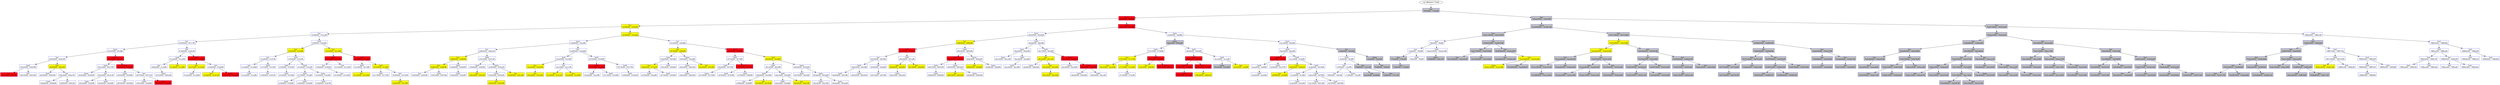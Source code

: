 /* Pid:   3180 */
digraph processtree {
graph [rankdir = "TB"];
vad_fffffa803177bf48 -> vad_fffffa803130f320
vad_fffffa803130f320 [label = "{ Vad \n76f10000 - 770aefff }"shape = "record" color = "blue" style = "filled" fillcolor = "gray"];
vad_fffffa803130f320 -> vad_fffffa8031495730
vad_fffffa8031495730 [label = "{ VadS\n063f0000 - 063fffff }"shape = "record" color = "blue" style = "filled" fillcolor = "red"];
vad_fffffa8031495730 -> vad_fffffa8031e6c3f0
vad_fffffa8031e6c3f0 [label = "{ Vad \n02580000 - 0284efff }"shape = "record" color = "blue" style = "filled" fillcolor = "yellow"];
vad_fffffa8031e6c3f0 -> vad_fffffa803168d6a0
vad_fffffa803168d6a0 [label = "{ Vad \n01df0000 - 01ecefff }"shape = "record" color = "blue" style = "filled" fillcolor = "white"];
vad_fffffa803168d6a0 -> vad_fffffa8031855010
vad_fffffa8031855010 [label = "{ Vad \n00590000 - 00717fff }"shape = "record" color = "blue" style = "filled" fillcolor = "white"];
vad_fffffa8031855010 -> vad_fffffa8031844c90
vad_fffffa8031844c90 [label = "{ Vadm\n00100000 - 001fffff }"shape = "record" color = "blue" style = "filled" fillcolor = "white"];
vad_fffffa8031844c90 -> vad_fffffa80317e99f0
vad_fffffa80317e99f0 [label = "{ Vad \n00040000 - 00043fff }"shape = "record" color = "blue" style = "filled" fillcolor = "white"];
vad_fffffa80317e99f0 -> vad_fffffa8031f1dac0
vad_fffffa8031f1dac0 [label = "{ VadS\n00020000 - 00020fff }"shape = "record" color = "blue" style = "filled" fillcolor = "white"];
vad_fffffa8031f1dac0 -> vad_fffffa8031e396d0
vad_fffffa8031e396d0 [label = "{ Vad \n00010000 - 0001ffff }"shape = "record" color = "blue" style = "filled" fillcolor = "red"];
vad_fffffa8031f1dac0 -> vad_fffffa803164a2e0
vad_fffffa803164a2e0 [label = "{ Vad \n00030000 - 00033fff }"shape = "record" color = "blue" style = "filled" fillcolor = "white"];
vad_fffffa80317e99f0 -> vad_fffffa8031e19680
vad_fffffa8031e19680 [label = "{ Vad \n00060000 - 000c6fff }"shape = "record" color = "blue" style = "filled" fillcolor = "yellow"];
vad_fffffa8031e19680 -> vad_fffffa803148e730
vad_fffffa803148e730 [label = "{ VadS\n00050000 - 00050fff }"shape = "record" color = "blue" style = "filled" fillcolor = "white"];
vad_fffffa8031e19680 -> vad_fffffa8031830420
vad_fffffa8031830420 [label = "{ Vad \n000e0000 - 000e1fff }"shape = "record" color = "blue" style = "filled" fillcolor = "white"];
vad_fffffa8031830420 -> vad_fffffa8031e50860
vad_fffffa8031e50860 [label = "{ VadS\n000d0000 - 000d0fff }"shape = "record" color = "blue" style = "filled" fillcolor = "white"];
vad_fffffa8031830420 -> vad_fffffa80317ddab0
vad_fffffa80317ddab0 [label = "{ Vad \n000f0000 - 000f1fff }"shape = "record" color = "blue" style = "filled" fillcolor = "white"];
vad_fffffa8031844c90 -> vad_fffffa8031870170
vad_fffffa8031870170 [label = "{ Vadm\n00250000 - 0034ffff }"shape = "record" color = "blue" style = "filled" fillcolor = "red"];
vad_fffffa8031870170 -> vad_fffffa80317e3180
vad_fffffa80317e3180 [label = "{ Vadm\n00210000 - 00210fff }"shape = "record" color = "blue" style = "filled" fillcolor = "white"];
vad_fffffa80317e3180 -> vad_fffffa8031772140
vad_fffffa8031772140 [label = "{ Vadm\n00200000 - 00200fff }"shape = "record" color = "blue" style = "filled" fillcolor = "white"];
vad_fffffa80317e3180 -> vad_fffffa80317add60
vad_fffffa80317add60 [label = "{ Vad \n00230000 - 00231fff }"shape = "record" color = "blue" style = "filled" fillcolor = "white"];
vad_fffffa80317add60 -> vad_fffffa803174a480
vad_fffffa803174a480 [label = "{ VadS\n00220000 - 0022ffff }"shape = "record" color = "blue" style = "filled" fillcolor = "white"];
vad_fffffa80317add60 -> vad_fffffa80317e4170
vad_fffffa80317e4170 [label = "{ VadS\n00240000 - 0024ffff }"shape = "record" color = "blue" style = "filled" fillcolor = "white"];
vad_fffffa8031870170 -> vad_fffffa8031f148d0
vad_fffffa8031f148d0 [label = "{ VadS\n00460000 - 0046ffff }"shape = "record" color = "blue" style = "filled" fillcolor = "red"];
vad_fffffa8031f148d0 -> vad_fffffa8031609640
vad_fffffa8031609640 [label = "{ Vadm\n00350000 - 0044ffff }"shape = "record" color = "blue" style = "filled" fillcolor = "white"];
vad_fffffa8031609640 -> vad_fffffa8031e343e0
vad_fffffa8031e343e0 [label = "{ Vad \n00450000 - 00456fff }"shape = "record" color = "blue" style = "filled" fillcolor = "white"];
vad_fffffa8031f148d0 -> vad_fffffa8031e2d710
vad_fffffa8031e2d710 [label = "{ Vad \n00570000 - 00571fff }"shape = "record" color = "blue" style = "filled" fillcolor = "white"];
vad_fffffa8031e2d710 -> vad_fffffa803119f690
vad_fffffa803119f690 [label = "{ VadS\n00470000 - 0056ffff }"shape = "record" color = "blue" style = "filled" fillcolor = "white"];
vad_fffffa8031e2d710 -> vad_fffffa8031f1b860
vad_fffffa8031f1b860 [label = "{ VadS\n00580000 - 0058ffff }"shape = "record" color = "blue" style = "filled" fillcolor = "red"];
vad_fffffa8031855010 -> vad_fffffa8031735d70
vad_fffffa8031735d70 [label = "{ Vad \n01d00000 - 01d01fff }"shape = "record" color = "blue" style = "filled" fillcolor = "white"];
vad_fffffa8031735d70 -> vad_fffffa80317b1260
vad_fffffa80317b1260 [label = "{ VadS\n01cb0000 - 01ce0fff }"shape = "record" color = "blue" style = "filled" fillcolor = "white"];
vad_fffffa80317b1260 -> vad_fffffa80317b3120
vad_fffffa80317b3120 [label = "{ Vad \n008b0000 - 01caffff }"shape = "record" color = "blue" style = "filled" fillcolor = "white"];
vad_fffffa80317b3120 -> vad_fffffa80317a9900
vad_fffffa80317a9900 [label = "{ Vadm\n00720000 - 008a0fff }"shape = "record" color = "blue" style = "filled" fillcolor = "white"];
vad_fffffa80317b1260 -> vad_fffffa8033813710
vad_fffffa8033813710 [label = "{ Vad \n01cf0000 - 01cf0fff }"shape = "record" color = "blue" style = "filled" fillcolor = "yellow"];
vad_fffffa8031735d70 -> vad_fffffa8031810690
vad_fffffa8031810690 [label = "{ VadS\n01d30000 - 01d3ffff }"shape = "record" color = "blue" style = "filled" fillcolor = "red"];
vad_fffffa8031810690 -> vad_fffffa8031757830
vad_fffffa8031757830 [label = "{ Vad \n01d10000 - 01d1bfff }"shape = "record" color = "blue" style = "filled" fillcolor = "yellow"];
vad_fffffa8031757830 -> vad_fffffa80327e3590
vad_fffffa80327e3590 [label = "{ VadS\n01d20000 - 01d28fff }"shape = "record" color = "blue" style = "filled" fillcolor = "white"];
vad_fffffa8031810690 -> vad_fffffa80311cee40
vad_fffffa80311cee40 [label = "{ Vad \n01d60000 - 01d60fff }"shape = "record" color = "blue" style = "filled" fillcolor = "white"];
vad_fffffa80311cee40 -> vad_fffffa80324cf420
vad_fffffa80324cf420 [label = "{ Vad \n01d40000 - 01d51fff }"shape = "record" color = "blue" style = "filled" fillcolor = "yellow"];
vad_fffffa80311cee40 -> vad_fffffa8031e206f0
vad_fffffa8031e206f0 [label = "{ VadS\n01d70000 - 01deffff }"shape = "record" color = "blue" style = "filled" fillcolor = "red"];
vad_fffffa803168d6a0 -> vad_fffffa8030fec110
vad_fffffa8030fec110 [label = "{ VadS\n01ff0000 - 020effff }"shape = "record" color = "blue" style = "filled" fillcolor = "white"];
vad_fffffa8030fec110 -> vad_fffffa803182c940
vad_fffffa803182c940 [label = "{ Vad \n01f20000 - 01f29fff }"shape = "record" color = "blue" style = "filled" fillcolor = "yellow"];
vad_fffffa803182c940 -> vad_fffffa80311cf680
vad_fffffa80311cf680 [label = "{ Vad \n01ef0000 - 01ef1fff }"shape = "record" color = "blue" style = "filled" fillcolor = "white"];
vad_fffffa80311cf680 -> vad_fffffa80328f45a0
vad_fffffa80328f45a0 [label = "{ Vad \n01ed0000 - 01ed0fff }"shape = "record" color = "blue" style = "filled" fillcolor = "white"];
vad_fffffa80328f45a0 -> vad_fffffa8032a0a8e0
vad_fffffa8032a0a8e0 [label = "{ VadS\n01ee0000 - 01eeffff }"shape = "record" color = "blue" style = "filled" fillcolor = "white"];
vad_fffffa80311cf680 -> vad_fffffa803168d090
vad_fffffa803168d090 [label = "{ VadS\n01f10000 - 01f1ffff }"shape = "record" color = "blue" style = "filled" fillcolor = "white"];
vad_fffffa803168d090 -> vad_fffffa803358e6a0
vad_fffffa803358e6a0 [label = "{ Vad \n01f00000 - 01f01fff }"shape = "record" color = "blue" style = "filled" fillcolor = "white"];
vad_fffffa803182c940 -> vad_fffffa80331edb70
vad_fffffa80331edb70 [label = "{ VadS\n01f50000 - 01f53fff }"shape = "record" color = "blue" style = "filled" fillcolor = "white"];
vad_fffffa80331edb70 -> vad_fffffa803277a480
vad_fffffa803277a480 [label = "{ VadS\n01f40000 - 01f42fff }"shape = "record" color = "blue" style = "filled" fillcolor = "white"];
vad_fffffa803277a480 -> vad_fffffa80335ceaf0
vad_fffffa80335ceaf0 [label = "{ VadS\n01f30000 - 01f30fff }"shape = "record" color = "blue" style = "filled" fillcolor = "white"];
vad_fffffa80331edb70 -> vad_fffffa8031836180
vad_fffffa8031836180 [label = "{ VadS\n01fc0000 - 01fc0fff }"shape = "record" color = "blue" style = "filled" fillcolor = "white"];
vad_fffffa8031836180 -> vad_fffffa8031716170
vad_fffffa8031716170 [label = "{ VadS\n01f70000 - 01faffff }"shape = "record" color = "blue" style = "filled" fillcolor = "white"];
vad_fffffa8031716170 -> vad_fffffa8031ebfad0
vad_fffffa8031ebfad0 [label = "{ VadS\n01f60000 - 01f60fff }"shape = "record" color = "blue" style = "filled" fillcolor = "white"];
vad_fffffa8031716170 -> vad_fffffa8031e5abb0
vad_fffffa8031e5abb0 [label = "{ VadS\n01fb0000 - 01fb0fff }"shape = "record" color = "blue" style = "filled" fillcolor = "white"];
vad_fffffa8031836180 -> vad_fffffa8031857e10
vad_fffffa8031857e10 [label = "{ Vadm\n01fe0000 - 01fe0fff }"shape = "record" color = "blue" style = "filled" fillcolor = "white"];
vad_fffffa8031857e10 -> vad_fffffa8032589d20
vad_fffffa8032589d20 [label = "{ VadS\n01fd0000 - 01fd7fff }"shape = "record" color = "blue" style = "filled" fillcolor = "white"];
vad_fffffa8030fec110 -> vad_fffffa8031808810
vad_fffffa8031808810 [label = "{ Vad \n02130000 - 02136fff }"shape = "record" color = "blue" style = "filled" fillcolor = "yellow"];
vad_fffffa8031808810 -> vad_fffffa8031736ec0
vad_fffffa8031736ec0 [label = "{ VadS\n02110000 - 0211ffff }"shape = "record" color = "blue" style = "filled" fillcolor = "red"];
vad_fffffa8031736ec0 -> vad_fffffa803170d620
vad_fffffa803170d620 [label = "{ Vad \n020f0000 - 020f4fff }"shape = "record" color = "blue" style = "filled" fillcolor = "white"];
vad_fffffa803170d620 -> vad_fffffa8031858620
vad_fffffa8031858620 [label = "{ Vad \n02100000 - 02100fff }"shape = "record" color = "blue" style = "filled" fillcolor = "white"];
vad_fffffa8031736ec0 -> vad_fffffa803242e150
vad_fffffa803242e150 [label = "{ Vad \n02120000 - 02120fff }"shape = "record" color = "blue" style = "filled" fillcolor = "white"];
vad_fffffa8031808810 -> vad_fffffa80317aa110
vad_fffffa80317aa110 [label = "{ VadS\n02160000 - 0216ffff }"shape = "record" color = "blue" style = "filled" fillcolor = "red"];
vad_fffffa80317aa110 -> vad_fffffa80316489b0
vad_fffffa80316489b0 [label = "{ VadS\n02140000 - 0214ffff }"shape = "record" color = "blue" style = "filled" fillcolor = "white"];
vad_fffffa80316489b0 -> vad_fffffa803185af00
vad_fffffa803185af00 [label = "{ Vad \n02150000 - 02154fff }"shape = "record" color = "blue" style = "filled" fillcolor = "yellow"];
vad_fffffa80317aa110 -> vad_fffffa803187b530
vad_fffffa803187b530 [label = "{ Vadl\n02180000 - 021fffff }"shape = "record" color = "blue" style = "filled" fillcolor = "yellow"];
vad_fffffa803187b530 -> vad_fffffa8031734e00
vad_fffffa8031734e00 [label = "{ VadS\n02170000 - 02170fff }"shape = "record" color = "blue" style = "filled" fillcolor = "white"];
vad_fffffa803187b530 -> vad_fffffa80314d76e0
vad_fffffa80314d76e0 [label = "{ Vad \n02280000 - 0257bfff }"shape = "record" color = "blue" style = "filled" fillcolor = "white"];
vad_fffffa80314d76e0 -> vad_fffffa80331ac7c0
vad_fffffa80331ac7c0 [label = "{ Vadl\n02200000 - 0227ffff }"shape = "record" color = "blue" style = "filled" fillcolor = "yellow"];
vad_fffffa8031e6c3f0 -> vad_fffffa8031800f80
vad_fffffa8031800f80 [label = "{ Vad \n03590000 - 035aafff }"shape = "record" color = "blue" style = "filled" fillcolor = "yellow"];
vad_fffffa8031800f80 -> vad_fffffa8031ebf830
vad_fffffa8031ebf830 [label = "{ Vadm\n029d0000 - 02acffff }"shape = "record" color = "blue" style = "filled" fillcolor = "white"];
vad_fffffa8031ebf830 -> vad_fffffa8031700cd0
vad_fffffa8031700cd0 [label = "{ Vad \n028b0000 - 028b1fff }"shape = "record" color = "blue" style = "filled" fillcolor = "white"];
vad_fffffa8031700cd0 -> vad_fffffa8031700010
vad_fffffa8031700010 [label = "{ Vad \n02880000 - 02880fff }"shape = "record" color = "blue" style = "filled" fillcolor = "yellow"];
vad_fffffa8031700010 -> vad_fffffa8031801d60
vad_fffffa8031801d60 [label = "{ Vad \n02860000 - 02860fff }"shape = "record" color = "blue" style = "filled" fillcolor = "yellow"];
vad_fffffa8031801d60 -> vad_fffffa8031801e80
vad_fffffa8031801e80 [label = "{ Vad \n02850000 - 02850fff }"shape = "record" color = "blue" style = "filled" fillcolor = "white"];
vad_fffffa8031801d60 -> vad_fffffa8031800d60
vad_fffffa8031800d60 [label = "{ Vadm\n02870000 - 02870fff }"shape = "record" color = "blue" style = "filled" fillcolor = "white"];
vad_fffffa8031700010 -> vad_fffffa8031651230
vad_fffffa8031651230 [label = "{ VadS\n02890000 - 02890fff }"shape = "record" color = "blue" style = "filled" fillcolor = "white"];
vad_fffffa8031651230 -> vad_fffffa80317df1e0
vad_fffffa80317df1e0 [label = "{ VadS\n028a0000 - 028affff }"shape = "record" color = "blue" style = "filled" fillcolor = "white"];
vad_fffffa8031700cd0 -> vad_fffffa8030ff3170
vad_fffffa8030ff3170 [label = "{ VadS\n02910000 - 02912fff }"shape = "record" color = "blue" style = "filled" fillcolor = "white"];
vad_fffffa8030ff3170 -> vad_fffffa8032674b00
vad_fffffa8032674b00 [label = "{ VadS\n028d0000 - 0290ffff }"shape = "record" color = "blue" style = "filled" fillcolor = "white"];
vad_fffffa8032674b00 -> vad_fffffa8031700c40
vad_fffffa8031700c40 [label = "{ Vad \n028c0000 - 028c2fff }"shape = "record" color = "blue" style = "filled" fillcolor = "yellow"];
vad_fffffa8030ff3170 -> vad_fffffa80333737b0
vad_fffffa80333737b0 [label = "{ Vadm\n02940000 - 02942fff }"shape = "record" color = "blue" style = "filled" fillcolor = "white"];
vad_fffffa80333737b0 -> vad_fffffa803316c0d0
vad_fffffa803316c0d0 [label = "{ Vadm\n02930000 - 02930fff }"shape = "record" color = "blue" style = "filled" fillcolor = "white"];
vad_fffffa803316c0d0 -> vad_fffffa8032973240
vad_fffffa8032973240 [label = "{ Vad \n02920000 - 02925fff }"shape = "record" color = "blue" style = "filled" fillcolor = "yellow"];
vad_fffffa80333737b0 -> vad_fffffa8033232610
vad_fffffa8033232610 [label = "{ Vad \n029b0000 - 029c3fff }"shape = "record" color = "blue" style = "filled" fillcolor = "yellow"];
vad_fffffa8031ebf830 -> vad_fffffa803168e300
vad_fffffa803168e300 [label = "{ Vad \n02d00000 - 02d00fff }"shape = "record" color = "blue" style = "filled" fillcolor = "white"];
vad_fffffa803168e300 -> vad_fffffa8031758450
vad_fffffa8031758450 [label = "{ VadS\n02b40000 - 02c3ffff }"shape = "record" color = "blue" style = "filled" fillcolor = "white"];
vad_fffffa8031758450 -> vad_fffffa8031700bb0
vad_fffffa8031700bb0 [label = "{ Vad \n02ad0000 - 02b2bfff }"shape = "record" color = "blue" style = "filled" fillcolor = "yellow"];
vad_fffffa8031700bb0 -> vad_fffffa80316bc010
vad_fffffa80316bc010 [label = "{ Vad \n02b30000 - 02b34fff }"shape = "record" color = "blue" style = "filled" fillcolor = "yellow"];
vad_fffffa8031758450 -> vad_fffffa80316bca30
vad_fffffa80316bca30 [label = "{ Vad \n02ce0000 - 02ce1fff }"shape = "record" color = "blue" style = "filled" fillcolor = "white"];
vad_fffffa80316bca30 -> vad_fffffa80325d6d00
vad_fffffa80325d6d00 [label = "{ Vad \n02c40000 - 02cd1fff }"shape = "record" color = "blue" style = "filled" fillcolor = "yellow"];
vad_fffffa80316bca30 -> vad_fffffa80316a7570
vad_fffffa80316a7570 [label = "{ Vad \n02cf0000 - 02cf0fff }"shape = "record" color = "blue" style = "filled" fillcolor = "yellow"];
vad_fffffa803168e300 -> vad_fffffa8032664300
vad_fffffa8032664300 [label = "{ VadS\n03530000 - 0356ffff }"shape = "record" color = "blue" style = "filled" fillcolor = "white"];
vad_fffffa8032664300 -> vad_fffffa803382dce0
vad_fffffa803382dce0 [label = "{ VadS\n02e70000 - 02eeffff }"shape = "record" color = "blue" style = "filled" fillcolor = "red"];
vad_fffffa803382dce0 -> vad_fffffa80338f0260
vad_fffffa80338f0260 [label = "{ VadS\n02d30000 - 02e2ffff }"shape = "record" color = "blue" style = "filled" fillcolor = "white"];
vad_fffffa803382dce0 -> vad_fffffa8031eee490
vad_fffffa8031eee490 [label = "{ VadS\n03110000 - 0320ffff }"shape = "record" color = "blue" style = "filled" fillcolor = "white"];
vad_fffffa8032664300 -> vad_fffffa8033590ba0
vad_fffffa8033590ba0 [label = "{ VadS\n03570000 - 03577fff }"shape = "record" color = "blue" style = "filled" fillcolor = "white"];
vad_fffffa8033590ba0 -> vad_fffffa80333ba160
vad_fffffa80333ba160 [label = "{ VadS\n03580000 - 03582fff }"shape = "record" color = "blue" style = "filled" fillcolor = "white"];
vad_fffffa8031800f80 -> vad_fffffa803165c180
vad_fffffa803165c180 [label = "{ Vad \n05230000 - 0562ffff }"shape = "record" color = "blue" style = "filled" fillcolor = "white"];
vad_fffffa803165c180 -> vad_fffffa80314f4860
vad_fffffa80314f4860 [label = "{ Vad \n04740000 - 04806fff }"shape = "record" color = "blue" style = "filled" fillcolor = "yellow"];
vad_fffffa80314f4860 -> vad_fffffa8031ac95e0
vad_fffffa8031ac95e0 [label = "{ Vadm\n03830000 - 0402ffff }"shape = "record" color = "blue" style = "filled" fillcolor = "white"];
vad_fffffa8031ac95e0 -> vad_fffffa8031e29610
vad_fffffa8031e29610 [label = "{ Vad \n036b0000 - 0372efff }"shape = "record" color = "blue" style = "filled" fillcolor = "yellow"];
vad_fffffa8031e29610 -> vad_fffffa8031735b60
vad_fffffa8031735b60 [label = "{ VadS\n035b0000 - 036affff }"shape = "record" color = "blue" style = "filled" fillcolor = "white"];
vad_fffffa8031e29610 -> vad_fffffa80314342a0
vad_fffffa80314342a0 [label = "{ VadS\n03730000 - 0382ffff }"shape = "record" color = "blue" style = "filled" fillcolor = "white"];
vad_fffffa8031ac95e0 -> vad_fffffa8031780450
vad_fffffa8031780450 [label = "{ VadS\n045c0000 - 046bffff }"shape = "record" color = "blue" style = "filled" fillcolor = "white"];
vad_fffffa80314f4860 -> vad_fffffa8031127440
vad_fffffa8031127440 [label = "{ Vadm\n04830000 - 04a2ffff }"shape = "record" color = "blue" style = "filled" fillcolor = "white"];
vad_fffffa8031127440 -> vad_fffffa803332c0d0
vad_fffffa803332c0d0 [label = "{ Vadm\n04810000 - 04810fff }"shape = "record" color = "blue" style = "filled" fillcolor = "white"];
vad_fffffa803332c0d0 -> vad_fffffa803332a010
vad_fffffa803332a010 [label = "{ Vadm\n04820000 - 04820fff }"shape = "record" color = "blue" style = "filled" fillcolor = "white"];
vad_fffffa8031127440 -> vad_fffffa80317ff710
vad_fffffa80317ff710 [label = "{ Vad \n04a30000 - 0522ffff }"shape = "record" color = "blue" style = "filled" fillcolor = "yellow"];
vad_fffffa803165c180 -> vad_fffffa80314c3fc0
vad_fffffa80314c3fc0 [label = "{ VadS\n05810000 - 0588ffff }"shape = "record" color = "blue" style = "filled" fillcolor = "red"];
vad_fffffa80314c3fc0 -> vad_fffffa8031e203c0
vad_fffffa8031e203c0 [label = "{ VadS\n05740000 - 0575ffff }"shape = "record" color = "blue" style = "filled" fillcolor = "white"];
vad_fffffa8031e203c0 -> vad_fffffa8031f419c0
vad_fffffa8031f419c0 [label = "{ VadS\n05630000 - 0572ffff }"shape = "record" color = "blue" style = "filled" fillcolor = "white"];
vad_fffffa8031f419c0 -> vad_fffffa8032602210
vad_fffffa8032602210 [label = "{ Vadm\n05730000 - 05730fff }"shape = "record" color = "blue" style = "filled" fillcolor = "white"];
vad_fffffa8031e203c0 -> vad_fffffa8031f41390
vad_fffffa8031f41390 [label = "{ VadS\n05770000 - 057effff }"shape = "record" color = "blue" style = "filled" fillcolor = "red"];
vad_fffffa8031f41390 -> vad_fffffa80323dd910
vad_fffffa80323dd910 [label = "{ VadS\n05760000 - 05760fff }"shape = "record" color = "blue" style = "filled" fillcolor = "white"];
vad_fffffa8031f41390 -> vad_fffffa80312b8c40
vad_fffffa80312b8c40 [label = "{ VadS\n057f0000 - 0580ffff }"shape = "record" color = "blue" style = "filled" fillcolor = "white"];
vad_fffffa80314c3fc0 -> vad_fffffa80331b0850
vad_fffffa80331b0850 [label = "{ Vadl\n062f0000 - 0636ffff }"shape = "record" color = "blue" style = "filled" fillcolor = "yellow"];
vad_fffffa80331b0850 -> vad_fffffa803178d110
vad_fffffa803178d110 [label = "{ VadS\n061a0000 - 0629ffff }"shape = "record" color = "blue" style = "filled" fillcolor = "white"];
vad_fffffa803178d110 -> vad_fffffa80316377b0
vad_fffffa80316377b0 [label = "{ VadS\n06090000 - 0618ffff }"shape = "record" color = "blue" style = "filled" fillcolor = "white"];
vad_fffffa80316377b0 -> vad_fffffa8031707620
vad_fffffa8031707620 [label = "{ Vad \n05890000 - 0608ffff }"shape = "record" color = "blue" style = "filled" fillcolor = "white"];
vad_fffffa80316377b0 -> vad_fffffa8031d32810
vad_fffffa8031d32810 [label = "{ Vad \n06190000 - 0619bfff }"shape = "record" color = "blue" style = "filled" fillcolor = "yellow"];
vad_fffffa803178d110 -> vad_fffffa80317ad280
vad_fffffa80317ad280 [label = "{ VadS\n062c0000 - 062dffff }"shape = "record" color = "blue" style = "filled" fillcolor = "white"];
vad_fffffa80317ad280 -> vad_fffffa8031e21470
vad_fffffa8031e21470 [label = "{ VadS\n062a0000 - 062bffff }"shape = "record" color = "blue" style = "filled" fillcolor = "white"];
vad_fffffa80317ad280 -> vad_fffffa8031e42d50
vad_fffffa8031e42d50 [label = "{ Vad \n062e0000 - 062e3fff }"shape = "record" color = "blue" style = "filled" fillcolor = "yellow"];
vad_fffffa80331b0850 -> vad_fffffa8031876d40
vad_fffffa8031876d40 [label = "{ Vadm\n063b0000 - 063b0fff }"shape = "record" color = "blue" style = "filled" fillcolor = "white"];
vad_fffffa8031876d40 -> vad_fffffa803253b090
vad_fffffa803253b090 [label = "{ VadS\n06370000 - 063affff }"shape = "record" color = "blue" style = "filled" fillcolor = "white"];
vad_fffffa8031876d40 -> vad_fffffa8033791f70
vad_fffffa8033791f70 [label = "{ Vadm\n063d0000 - 063d0fff }"shape = "record" color = "blue" style = "filled" fillcolor = "white"];
vad_fffffa8033791f70 -> vad_fffffa80315cc910
vad_fffffa80315cc910 [label = "{ Vadm\n063c0000 - 063c0fff }"shape = "record" color = "blue" style = "filled" fillcolor = "white"];
vad_fffffa8033791f70 -> vad_fffffa8033806740
vad_fffffa8033806740 [label = "{ Vadm\n063e0000 - 063e0fff }"shape = "record" color = "blue" style = "filled" fillcolor = "white"];
vad_fffffa8031495730 -> vad_fffffa80324161d0
vad_fffffa80324161d0 [label = "{ VadS\n06e20000 - 06e2ffff }"shape = "record" color = "blue" style = "filled" fillcolor = "red"];
vad_fffffa80324161d0 -> vad_fffffa80326f0470
vad_fffffa80326f0470 [label = "{ Vadm\n06a00000 - 06a00fff }"shape = "record" color = "blue" style = "filled" fillcolor = "white"];
vad_fffffa80326f0470 -> vad_fffffa80316cd4c0
vad_fffffa80316cd4c0 [label = "{ Vad \n06850000 - 06860fff }"shape = "record" color = "blue" style = "filled" fillcolor = "yellow"];
vad_fffffa80316cd4c0 -> vad_fffffa80310d56e0
vad_fffffa80310d56e0 [label = "{ VadS\n06580000 - 065fffff }"shape = "record" color = "blue" style = "filled" fillcolor = "red"];
vad_fffffa80310d56e0 -> vad_fffffa80317bd010
vad_fffffa80317bd010 [label = "{ Vad \n06550000 - 0655ffff }"shape = "record" color = "blue" style = "filled" fillcolor = "white"];
vad_fffffa80317bd010 -> vad_fffffa8031862820
vad_fffffa8031862820 [label = "{ VadS\n06420000 - 0643ffff }"shape = "record" color = "blue" style = "filled" fillcolor = "white"];
vad_fffffa8031862820 -> vad_fffffa80317c8290
vad_fffffa80317c8290 [label = "{ VadS\n06400000 - 0641ffff }"shape = "record" color = "blue" style = "filled" fillcolor = "white"];
vad_fffffa8031862820 -> vad_fffffa80331f0470
vad_fffffa80331f0470 [label = "{ Vadm\n06440000 - 06440fff }"shape = "record" color = "blue" style = "filled" fillcolor = "white"];
vad_fffffa80317bd010 -> vad_fffffa80316cd6e0
vad_fffffa80316cd6e0 [label = "{ Vad \n06560000 - 0656ffff }"shape = "record" color = "blue" style = "filled" fillcolor = "white"];
vad_fffffa80316cd6e0 -> vad_fffffa80316cd650
vad_fffffa80316cd650 [label = "{ Vad \n06570000 - 0657ffff }"shape = "record" color = "blue" style = "filled" fillcolor = "white"];
vad_fffffa80310d56e0 -> vad_fffffa8031a81b40
vad_fffffa8031a81b40 [label = "{ VadS\n066d0000 - 067cffff }"shape = "record" color = "blue" style = "filled" fillcolor = "white"];
vad_fffffa8031a81b40 -> vad_fffffa8031803710
vad_fffffa8031803710 [label = "{ Vad \n06600000 - 066bffff }"shape = "record" color = "blue" style = "filled" fillcolor = "yellow"];
vad_fffffa8031803710 -> vad_fffffa80324497e0
vad_fffffa80324497e0 [label = "{ Vadm\n066c0000 - 066c0fff }"shape = "record" color = "blue" style = "filled" fillcolor = "white"];
vad_fffffa8031a81b40 -> vad_fffffa8031862a50
vad_fffffa8031862a50 [label = "{ Vad \n067d0000 - 06849fff }"shape = "record" color = "blue" style = "filled" fillcolor = "yellow"];
vad_fffffa80316cd4c0 -> vad_fffffa803244a890
vad_fffffa803244a890 [label = "{ Vadm\n06950000 - 06950fff }"shape = "record" color = "blue" style = "filled" fillcolor = "white"];
vad_fffffa803244a890 -> vad_fffffa803141ead0
vad_fffffa803141ead0 [label = "{ VadS\n06890000 - 0690ffff }"shape = "record" color = "blue" style = "filled" fillcolor = "red"];
vad_fffffa803141ead0 -> vad_fffffa80324494c0
vad_fffffa80324494c0 [label = "{ Vadm\n06870000 - 06870fff }"shape = "record" color = "blue" style = "filled" fillcolor = "white"];
vad_fffffa80324494c0 -> vad_fffffa803244acf0
vad_fffffa803244acf0 [label = "{ Vadm\n06880000 - 06880fff }"shape = "record" color = "blue" style = "filled" fillcolor = "white"];
vad_fffffa803141ead0 -> vad_fffffa803244ac50
vad_fffffa803244ac50 [label = "{ Vadm\n06930000 - 06930fff }"shape = "record" color = "blue" style = "filled" fillcolor = "white"];
vad_fffffa803244ac50 -> vad_fffffa80325bd060
vad_fffffa80325bd060 [label = "{ Vad \n06910000 - 06920fff }"shape = "record" color = "blue" style = "filled" fillcolor = "yellow"];
vad_fffffa803244ac50 -> vad_fffffa803244abb0
vad_fffffa803244abb0 [label = "{ Vadm\n06940000 - 06940fff }"shape = "record" color = "blue" style = "filled" fillcolor = "white"];
vad_fffffa803244a890 -> vad_fffffa80338066a0
vad_fffffa80338066a0 [label = "{ Vadm\n069e0000 - 069e0fff }"shape = "record" color = "blue" style = "filled" fillcolor = "white"];
vad_fffffa80338066a0 -> vad_fffffa8032973b40
vad_fffffa8032973b40 [label = "{ Vad \n06960000 - 069dffff }"shape = "record" color = "blue" style = "filled" fillcolor = "yellow"];
vad_fffffa80338066a0 -> vad_fffffa80327d82c0
vad_fffffa80327d82c0 [label = "{ Vadm\n069f0000 - 069f0fff }"shape = "record" color = "blue" style = "filled" fillcolor = "white"];
vad_fffffa80326f0470 -> vad_fffffa803144dc90
vad_fffffa803144dc90 [label = "{ VadS\n06a60000 - 06b5ffff }"shape = "record" color = "blue" style = "filled" fillcolor = "white"];
vad_fffffa803144dc90 -> vad_fffffa8031e846c0
vad_fffffa8031e846c0 [label = "{ Vadm\n06a20000 - 06a20fff }"shape = "record" color = "blue" style = "filled" fillcolor = "white"];
vad_fffffa8031e846c0 -> vad_fffffa80313c6c40
vad_fffffa80313c6c40 [label = "{ Vadm\n06a10000 - 06a10fff }"shape = "record" color = "blue" style = "filled" fillcolor = "white"];
vad_fffffa8031e846c0 -> vad_fffffa80335d1380
vad_fffffa80335d1380 [label = "{ VadS\n06a40000 - 06a4ffff }"shape = "record" color = "blue" style = "filled" fillcolor = "white"];
vad_fffffa80335d1380 -> vad_fffffa8032778160
vad_fffffa8032778160 [label = "{ VadS\n06a30000 - 06a3ffff }"shape = "record" color = "blue" style = "filled" fillcolor = "white"];
vad_fffffa803144dc90 -> vad_fffffa8031701090
vad_fffffa8031701090 [label = "{ VadS\n06c70000 - 06caffff }"shape = "record" color = "blue" style = "filled" fillcolor = "white"];
vad_fffffa8031701090 -> vad_fffffa8032740f80
vad_fffffa8032740f80 [label = "{ Vad \n06b70000 - 06c1afff }"shape = "record" color = "blue" style = "filled" fillcolor = "yellow"];
vad_fffffa8032740f80 -> vad_fffffa803244a7f0
vad_fffffa803244a7f0 [label = "{ Vadm\n06b60000 - 06b60fff }"shape = "record" color = "blue" style = "filled" fillcolor = "white"];
vad_fffffa8032740f80 -> vad_fffffa8032541a30
vad_fffffa8032541a30 [label = "{ Vad \n06c40000 - 06c50fff }"shape = "record" color = "blue" style = "filled" fillcolor = "yellow"];
vad_fffffa8032541a30 -> vad_fffffa8032b7c1e0
vad_fffffa8032b7c1e0 [label = "{ Vad \n06c20000 - 06c30fff }"shape = "record" color = "blue" style = "filled" fillcolor = "yellow"];
vad_fffffa8031701090 -> vad_fffffa80317fa100
vad_fffffa80317fa100 [label = "{ VadS\n06cc0000 - 06d3ffff }"shape = "record" color = "blue" style = "filled" fillcolor = "red"];
vad_fffffa80317fa100 -> vad_fffffa803244a750
vad_fffffa803244a750 [label = "{ Vadm\n06cb0000 - 06cb0fff }"shape = "record" color = "blue" style = "filled" fillcolor = "white"];
vad_fffffa80317fa100 -> vad_fffffa8031428c30
vad_fffffa8031428c30 [label = "{ VadS\n06d60000 - 06ddffff }"shape = "record" color = "blue" style = "filled" fillcolor = "red"];
vad_fffffa8031428c30 -> vad_fffffa803244a6b0
vad_fffffa803244a6b0 [label = "{ Vadm\n06d40000 - 06d40fff }"shape = "record" color = "blue" style = "filled" fillcolor = "white"];
vad_fffffa8031428c30 -> vad_fffffa80317c8450
vad_fffffa80317c8450 [label = "{ VadS\n06de0000 - 06e1ffff }"shape = "record" color = "blue" style = "filled" fillcolor = "white"];
vad_fffffa80324161d0 -> vad_fffffa80338a5600
vad_fffffa80338a5600 [label = "{ Vadm\n0a400000 - 0abfffff }"shape = "record" color = "blue" style = "filled" fillcolor = "white"];
vad_fffffa80338a5600 -> vad_fffffa8031700d60
vad_fffffa8031700d60 [label = "{ Vadm\n08a20000 - 096edfff }"shape = "record" color = "blue" style = "filled" fillcolor = "gray"];
vad_fffffa8031700d60 -> vad_fffffa8031724960
vad_fffffa8031724960 [label = "{ Vadm\n07410000 - 0780ffff }"shape = "record" color = "blue" style = "filled" fillcolor = "white"];
vad_fffffa8031724960 -> vad_fffffa8033648a40
vad_fffffa8033648a40 [label = "{ Vad \n07070000 - 07127fff }"shape = "record" color = "blue" style = "filled" fillcolor = "yellow"];
vad_fffffa8033648a40 -> vad_fffffa8032973870
vad_fffffa8032973870 [label = "{ Vad \n06e30000 - 06e40fff }"shape = "record" color = "blue" style = "filled" fillcolor = "yellow"];
vad_fffffa8033648a40 -> vad_fffffa8032724a80
vad_fffffa8032724a80 [label = "{ Vad \n07130000 - 07160fff }"shape = "record" color = "blue" style = "filled" fillcolor = "yellow"];
vad_fffffa8032724a80 -> vad_fffffa80314a5630
vad_fffffa80314a5630 [label = "{ VadS\n07190000 - 072cffff }"shape = "record" color = "blue" style = "filled" fillcolor = "white"];
vad_fffffa8031724960 -> vad_fffffa803168f6c0
vad_fffffa803168f6c0 [label = "{ VadS\n08860000 - 088dffff }"shape = "record" color = "blue" style = "filled" fillcolor = "red"];
vad_fffffa803168f6c0 -> vad_fffffa8031e29800
vad_fffffa8031e29800 [label = "{ Vad \n07810000 - 0880ffff }"shape = "record" color = "blue" style = "filled" fillcolor = "yellow"];
vad_fffffa803168f6c0 -> vad_fffffa8031f261d0
vad_fffffa8031f261d0 [label = "{ VadS\n08970000 - 0897ffff }"shape = "record" color = "blue" style = "filled" fillcolor = "red"];
vad_fffffa8031700d60 -> vad_fffffa8031775610
vad_fffffa8031775610 [label = "{ VadS\n09a40000 - 09e3ffff }"shape = "record" color = "blue" style = "filled" fillcolor = "white"];
vad_fffffa8031775610 -> vad_fffffa80323b9140
vad_fffffa80323b9140 [label = "{ VadS\n098b0000 - 0992ffff }"shape = "record" color = "blue" style = "filled" fillcolor = "red"];
vad_fffffa80323b9140 -> vad_fffffa8031777610
vad_fffffa8031777610 [label = "{ VadS\n09820000 - 0989ffff }"shape = "record" color = "blue" style = "filled" fillcolor = "red"];
vad_fffffa8031777610 -> vad_fffffa80316be090
vad_fffffa80316be090 [label = "{ VadS\n09730000 - 097affff }"shape = "record" color = "blue" style = "filled" fillcolor = "red"];
vad_fffffa80323b9140 -> vad_fffffa803177a610
vad_fffffa803177a610 [label = "{ VadS\n099c0000 - 09a3ffff }"shape = "record" color = "blue" style = "filled" fillcolor = "red"];
vad_fffffa803177a610 -> vad_fffffa80323dac90
vad_fffffa80323dac90 [label = "{ Vad \n09930000 - 09993fff }"shape = "record" color = "blue" style = "filled" fillcolor = "yellow"];
vad_fffffa8031775610 -> vad_fffffa803156c540
vad_fffffa803156c540 [label = "{ VadS\n0a1e0000 - 0a31ffff }"shape = "record" color = "blue" style = "filled" fillcolor = "white"];
vad_fffffa803156c540 -> vad_fffffa80316a33f0
vad_fffffa80316a33f0 [label = "{ Vadm\n09e40000 - 0a1d0fff }"shape = "record" color = "blue" style = "filled" fillcolor = "gray"];
vad_fffffa803156c540 -> vad_fffffa803168e640
vad_fffffa803168e640 [label = "{ Vad \n0a320000 - 0a3fffff }"shape = "record" color = "blue" style = "filled" fillcolor = "yellow"];
vad_fffffa80338a5600 -> vad_fffffa8031a7e970
vad_fffffa8031a7e970 [label = "{ Vadm\n0e120000 - 0f0effff }"shape = "record" color = "blue" style = "filled" fillcolor = "white"];
vad_fffffa8031a7e970 -> vad_fffffa8033241b70
vad_fffffa8033241b70 [label = "{ VadS\n0b2b0000 - 0b4affff }"shape = "record" color = "blue" style = "filled" fillcolor = "white"];
vad_fffffa8033241b70 -> vad_fffffa80331bb950
vad_fffffa80331bb950 [label = "{ VadS\n0afa0000 - 0afaffff }"shape = "record" color = "blue" style = "filled" fillcolor = "red"];
vad_fffffa80331bb950 -> vad_fffffa80317be600
vad_fffffa80317be600 [label = "{ VadS\n0aea0000 - 0af9ffff }"shape = "record" color = "blue" style = "filled" fillcolor = "white"];
vad_fffffa80317be600 -> vad_fffffa80317aa1d0
vad_fffffa80317aa1d0 [label = "{ VadS\n0ac60000 - 0ad5ffff }"shape = "record" color = "blue" style = "filled" fillcolor = "white"];
vad_fffffa80331bb950 -> vad_fffffa803271f470
vad_fffffa803271f470 [label = "{ VadS\n0afb0000 - 0b107fff }"shape = "record" color = "blue" style = "filled" fillcolor = "white"];
vad_fffffa8033241b70 -> vad_fffffa80323d8850
vad_fffffa80323d8850 [label = "{ VadS\n0c2c0000 - 0c4bffff }"shape = "record" color = "blue" style = "filled" fillcolor = "white"];
vad_fffffa80323d8850 -> vad_fffffa8031656650
vad_fffffa8031656650 [label = "{ Vad \n0b4b0000 - 0b84cfff }"shape = "record" color = "blue" style = "filled" fillcolor = "yellow"];
vad_fffffa8031656650 -> vad_fffffa80317eb1c0
vad_fffffa80317eb1c0 [label = "{ Vad \n0b990000 - 0c2bffff }"shape = "record" color = "blue" style = "filled" fillcolor = "yellow"];
vad_fffffa80323d8850 -> vad_fffffa8033396260
vad_fffffa8033396260 [label = "{ VadS\n0cd00000 - 0d100fff }"shape = "record" color = "blue" style = "filled" fillcolor = "white"];
vad_fffffa8033396260 -> vad_fffffa8032462090
vad_fffffa8032462090 [label = "{ VadS\n0cc00000 - 0ccfffff }"shape = "record" color = "blue" style = "filled" fillcolor = "white"];
vad_fffffa8032462090 -> vad_fffffa803214dde0
vad_fffffa803214dde0 [label = "{ VadS\n0c4c0000 - 0c8c0fff }"shape = "record" color = "blue" style = "filled" fillcolor = "white"];
vad_fffffa8033396260 -> vad_fffffa8032427090
vad_fffffa8032427090 [label = "{ VadS\n0d610000 - 0d70ffff }"shape = "record" color = "blue" style = "filled" fillcolor = "white"];
vad_fffffa8032427090 -> vad_fffffa803276e870
vad_fffffa803276e870 [label = "{ VadS\n0d110000 - 0d510fff }"shape = "record" color = "blue" style = "filled" fillcolor = "white"];
vad_fffffa8032427090 -> vad_fffffa80325d6270
vad_fffffa80325d6270 [label = "{ VadS\n0d720000 - 0d81ffff }"shape = "record" color = "blue" style = "filled" fillcolor = "white"];
vad_fffffa8031a7e970 -> vad_fffffa8031863930
vad_fffffa8031863930 [label = "{ Vad \n74420000 - 74452fff }"shape = "record" color = "blue" style = "filled" fillcolor = "gray"];
vad_fffffa8031863930 -> vad_fffffa8031f1df20
vad_fffffa8031f1df20 [label = "{ VadS\n36cf0000 - 36cfffff }"shape = "record" color = "blue" style = "filled" fillcolor = "white"];
vad_fffffa8031f1df20 -> vad_fffffa80314ed860
vad_fffffa80314ed860 [label = "{ Vad \n100f0000 - 110effff }"shape = "record" color = "blue" style = "filled" fillcolor = "white"];
vad_fffffa80314ed860 -> vad_fffffa8031a97530
vad_fffffa8031a97530 [label = "{ Vad \n0f0f0000 - 100effff }"shape = "record" color = "blue" style = "filled" fillcolor = "white"];
vad_fffffa80314ed860 -> vad_fffffa8031e36d50
vad_fffffa8031e36d50 [label = "{ Vadm\n110f0000 - 120effff }"shape = "record" color = "blue" style = "filled" fillcolor = "white"];
vad_fffffa8031f1df20 -> vad_fffffa8031729140
vad_fffffa8031729140 [label = "{ Vad \n72d80000 - 72e51fff }"shape = "record" color = "blue" style = "filled" fillcolor = "gray"];
vad_fffffa8031729140 -> vad_fffffa8032149750
vad_fffffa8032149750 [label = "{ Vad \n6ca30000 - 6cb98fff }"shape = "record" color = "blue" style = "filled" fillcolor = "gray"];
vad_fffffa8031729140 -> vad_fffffa8031a6e600
vad_fffffa8031a6e600 [label = "{ Vad \n73080000 - 73117fff }"shape = "record" color = "blue" style = "filled" fillcolor = "gray"];
vad_fffffa8031863930 -> vad_fffffa803182c6d0
vad_fffffa803182c6d0 [label = "{ Vadm\n76cf0000 - 76de9fff }"shape = "record" color = "blue" style = "filled" fillcolor = "gray"];
vad_fffffa803182c6d0 -> vad_fffffa803331d6d0
vad_fffffa803331d6d0 [label = "{ Vad \n76df0000 - 76f0efff }"shape = "record" color = "blue" style = "filled" fillcolor = "gray"];
vad_fffffa803130f320 -> vad_fffffa8032002b00
vad_fffffa8032002b00 [label = "{ Vad \n7fefaae0000 - 7fefacf6fff }"shape = "record" color = "blue" style = "filled" fillcolor = "gray"];
vad_fffffa8032002b00 -> vad_fffffa80325586d0
vad_fffffa80325586d0 [label = "{ Vadm\n7fee8490000 - 7fee9f1efff }"shape = "record" color = "blue" style = "filled" fillcolor = "gray"];
vad_fffffa80325586d0 -> vad_fffffa8032be5540
vad_fffffa8032be5540 [label = "{ Vad \n7fed1140000 - 7fed1654fff }"shape = "record" color = "blue" style = "filled" fillcolor = "gray"];
vad_fffffa8032be5540 -> vad_fffffa80328f68b0
vad_fffffa80328f68b0 [label = "{ Vadl\n7ffe0000 - 7ffeffff }"shape = "record" color = "blue" style = "filled" fillcolor = "white"];
vad_fffffa80328f68b0 -> vad_fffffa80316c8100
vad_fffffa80316c8100 [label = "{ Vad \n7efe0000 - 7f0dffff }"shape = "record" color = "blue" style = "filled" fillcolor = "white"];
vad_fffffa80316c8100 -> vad_fffffa803185a7d0
vad_fffffa803185a7d0 [label = "{ Vad \n770c0000 - 770c2fff }"shape = "record" color = "blue" style = "filled" fillcolor = "gray"];
vad_fffffa803185a7d0 -> vad_fffffa803178f940
vad_fffffa803178f940 [label = "{ Vad \n770b0000 - 770b6fff }"shape = "record" color = "blue" style = "filled" fillcolor = "gray"];
vad_fffffa80316c8100 -> vad_fffffa80314c3300
vad_fffffa80314c3300 [label = "{ VadS\n7f0e0000 - 7ffdffff }"shape = "record" color = "blue" style = "filled" fillcolor = "white"];
vad_fffffa80328f68b0 -> vad_fffffa8031e79c60
vad_fffffa8031e79c60 [label = "{ VadS\n7febd530000 - 7febd53ffff }"shape = "record" color = "blue" style = "filled" fillcolor = "white"];
vad_fffffa8031e79c60 -> vad_fffffa80317d1140
vad_fffffa80317d1140 [label = "{ Vadm\n13f9f0000 - 13fbc7fff }"shape = "record" color = "blue" style = "filled" fillcolor = "gray"];
vad_fffffa8032be5540 -> vad_fffffa8031f2d400
vad_fffffa8031f2d400 [label = "{ Vad \n7fed4620000 - 7fed4670fff }"shape = "record" color = "blue" style = "filled" fillcolor = "gray"];
vad_fffffa8031f2d400 -> vad_fffffa8031729990
vad_fffffa8031729990 [label = "{ Vad \n7fed1700000 - 7fed19a6fff }"shape = "record" color = "blue" style = "filled" fillcolor = "gray"];
vad_fffffa8031729990 -> vad_fffffa8031776c90
vad_fffffa8031776c90 [label = "{ Vad \n7fed1660000 - 7fed16f1fff }"shape = "record" color = "blue" style = "filled" fillcolor = "gray"];
vad_fffffa8031729990 -> vad_fffffa8032a0ada0
vad_fffffa8032a0ada0 [label = "{ Vad \n7fed19b0000 - 7fed1dfdfff }"shape = "record" color = "blue" style = "filled" fillcolor = "gray"];
vad_fffffa8031f2d400 -> vad_fffffa8032416bf0
vad_fffffa8032416bf0 [label = "{ Vad \n7fedd9b0000 - 7feddc28fff }"shape = "record" color = "blue" style = "filled" fillcolor = "gray"];
vad_fffffa8032416bf0 -> vad_fffffa8032973750
vad_fffffa8032973750 [label = "{ Vad \n7fed4680000 - 7fed46a5fff }"shape = "record" color = "blue" style = "filled" fillcolor = "gray"];
vad_fffffa8032416bf0 -> vad_fffffa8031848d50
vad_fffffa8031848d50 [label = "{ Vad \n7fee5d00000 - 7fee60a8fff }"shape = "record" color = "blue" style = "filled" fillcolor = "yellow"];
vad_fffffa8031848d50 -> vad_fffffa80323e8cf0
vad_fffffa80323e8cf0 [label = "{ Vadm\n7feddc30000 - 7fee5cfffff }"shape = "record" color = "blue" style = "filled" fillcolor = "yellow"];
vad_fffffa8031848d50 -> vad_fffffa8031855140
vad_fffffa8031855140 [label = "{ Vad \n7fee60b0000 - 7fee8482fff }"shape = "record" color = "blue" style = "filled" fillcolor = "gray"];
vad_fffffa80325586d0 -> vad_fffffa80318550b0
vad_fffffa80318550b0 [label = "{ Vad \n7fef7120000 - 7fef7126fff }"shape = "record" color = "blue" style = "filled" fillcolor = "gray"];
vad_fffffa80318550b0 -> vad_fffffa803167d6c0
vad_fffffa803167d6c0 [label = "{ Vad \n7fef1f40000 - 7fef243ffff }"shape = "record" color = "blue" style = "filled" fillcolor = "yellow"];
vad_fffffa803167d6c0 -> vad_fffffa80323f7aa0
vad_fffffa80323f7aa0 [label = "{ Vad \n7feebbe0000 - 7feebcb3fff }"shape = "record" color = "blue" style = "filled" fillcolor = "yellow"];
vad_fffffa80323f7aa0 -> vad_fffffa8031768790
vad_fffffa8031768790 [label = "{ Vad \n7feea560000 - 7feeb9a2fff }"shape = "record" color = "blue" style = "filled" fillcolor = "gray"];
vad_fffffa8031768790 -> vad_fffffa803173b360
vad_fffffa803173b360 [label = "{ Vad \n7feea190000 - 7feea553fff }"shape = "record" color = "blue" style = "filled" fillcolor = "gray"];
vad_fffffa803173b360 -> vad_fffffa8032401d30
vad_fffffa8032401d30 [label = "{ Vadm\n7fee9f60000 - 7feea182fff }"shape = "record" color = "blue" style = "filled" fillcolor = "gray"];
vad_fffffa8031768790 -> vad_fffffa803181e7e0
vad_fffffa803181e7e0 [label = "{ Vad \n7feeba60000 - 7feebbd5fff }"shape = "record" color = "blue" style = "filled" fillcolor = "gray"];
vad_fffffa80323f7aa0 -> vad_fffffa80323b9ec0
vad_fffffa80323b9ec0 [label = "{ Vad \n7fef0030000 - 7fef01c6fff }"shape = "record" color = "blue" style = "filled" fillcolor = "gray"];
vad_fffffa80323b9ec0 -> vad_fffffa8031763b60
vad_fffffa8031763b60 [label = "{ Vad \n7feedad0000 - 7feedb3efff }"shape = "record" color = "blue" style = "filled" fillcolor = "gray"];
vad_fffffa8031763b60 -> vad_fffffa80317a8410
vad_fffffa80317a8410 [label = "{ Vad \n7feeda20000 - 7feedac8fff }"shape = "record" color = "blue" style = "filled" fillcolor = "gray"];
vad_fffffa8031763b60 -> vad_fffffa8032018520
vad_fffffa8032018520 [label = "{ Vad \n7feedc10000 - 7feedc5afff }"shape = "record" color = "blue" style = "filled" fillcolor = "gray"];
vad_fffffa80323b9ec0 -> vad_fffffa80317c5bd0
vad_fffffa80317c5bd0 [label = "{ Vad \n7fef10e0000 - 7fef10e3fff }"shape = "record" color = "blue" style = "filled" fillcolor = "gray"];
vad_fffffa80317c5bd0 -> vad_fffffa80328341e0
vad_fffffa80328341e0 [label = "{ Vad \n7fef0dd0000 - 7fef0e89fff }"shape = "record" color = "blue" style = "filled" fillcolor = "gray"];
vad_fffffa803167d6c0 -> vad_fffffa8031694610
vad_fffffa8031694610 [label = "{ Vad \n7fef54b0000 - 7fef5503fff }"shape = "record" color = "blue" style = "filled" fillcolor = "gray"];
vad_fffffa8031694610 -> vad_fffffa8031e2fdf0
vad_fffffa8031e2fdf0 [label = "{ Vad \n7fef39e0000 - 7fef3cfdfff }"shape = "record" color = "blue" style = "filled" fillcolor = "gray"];
vad_fffffa8031e2fdf0 -> vad_fffffa80316b1e20
vad_fffffa80316b1e20 [label = "{ Vad \n7fef2640000 - 7fef269cfff }"shape = "record" color = "blue" style = "filled" fillcolor = "gray"];
vad_fffffa80316b1e20 -> vad_fffffa8031801df0
vad_fffffa8031801df0 [label = "{ Vad \n7fef2610000 - 7fef2613fff }"shape = "record" color = "blue" style = "filled" fillcolor = "gray"];
vad_fffffa80316b1e20 -> vad_fffffa80321a02a0
vad_fffffa80321a02a0 [label = "{ Vad \n7fef34b0000 - 7fef34c8fff }"shape = "record" color = "blue" style = "filled" fillcolor = "gray"];
vad_fffffa8031e2fdf0 -> vad_fffffa80317a2a70
vad_fffffa80317a2a70 [label = "{ Vad \n7fef5070000 - 7fef5244fff }"shape = "record" color = "blue" style = "filled" fillcolor = "gray"];
vad_fffffa8031694610 -> vad_fffffa80323b4400
vad_fffffa80323b4400 [label = "{ Vad \n7fef6450000 - 7fef6641fff }"shape = "record" color = "blue" style = "filled" fillcolor = "gray"];
vad_fffffa80323b4400 -> vad_fffffa80317ffd70
vad_fffffa80317ffd70 [label = "{ Vad \n7fef5f70000 - 7fef5fc6fff }"shape = "record" color = "blue" style = "filled" fillcolor = "gray"];
vad_fffffa80317ffd70 -> vad_fffffa80333150b0
vad_fffffa80333150b0 [label = "{ Vad \n7fef61d0000 - 7fef62eefff }"shape = "record" color = "blue" style = "filled" fillcolor = "gray"];
vad_fffffa80323b4400 -> vad_fffffa803185b640
vad_fffffa803185b640 [label = "{ Vad \n7fef6c20000 - 7fef6c90fff }"shape = "record" color = "blue" style = "filled" fillcolor = "gray"];
vad_fffffa80318550b0 -> vad_fffffa803173b7a0
vad_fffffa803173b7a0 [label = "{ Vad \n7fef9820000 - 7fef9853fff }"shape = "record" color = "blue" style = "filled" fillcolor = "gray"];
vad_fffffa803173b7a0 -> vad_fffffa8031775a60
vad_fffffa8031775a60 [label = "{ Vad \n7fef8d40000 - 7fef8db0fff }"shape = "record" color = "blue" style = "filled" fillcolor = "gray"];
vad_fffffa8031775a60 -> vad_fffffa8031808780
vad_fffffa8031808780 [label = "{ Vad \n7fef75c0000 - 7fef7633fff }"shape = "record" color = "blue" style = "filled" fillcolor = "gray"];
vad_fffffa8031808780 -> vad_fffffa80317fa9f0
vad_fffffa80317fa9f0 [label = "{ Vad \n7fef7330000 - 7fef733bfff }"shape = "record" color = "blue" style = "filled" fillcolor = "gray"];
vad_fffffa80317fa9f0 -> vad_fffffa80317df5c0
vad_fffffa80317df5c0 [label = "{ Vad \n7fef7340000 - 7fef7347fff }"shape = "record" color = "blue" style = "filled" fillcolor = "gray"];
vad_fffffa8031808780 -> vad_fffffa80317759d0
vad_fffffa80317759d0 [label = "{ Vad \n7fef8bf0000 - 7fef8c54fff }"shape = "record" color = "blue" style = "filled" fillcolor = "gray"];
vad_fffffa8031775a60 -> vad_fffffa803185b750
vad_fffffa803185b750 [label = "{ Vad \n7fef9780000 - 7fef978afff }"shape = "record" color = "blue" style = "filled" fillcolor = "gray"];
vad_fffffa803185b750 -> vad_fffffa803185cc60
vad_fffffa803185cc60 [label = "{ Vad \n7fef9610000 - 7fef9620fff }"shape = "record" color = "blue" style = "filled" fillcolor = "gray"];
vad_fffffa803185cc60 -> vad_fffffa803185c530
vad_fffffa803185c530 [label = "{ Vad \n7fef95f0000 - 7fef9607fff }"shape = "record" color = "blue" style = "filled" fillcolor = "gray"];
vad_fffffa803185cc60 -> vad_fffffa8032423dc0
vad_fffffa8032423dc0 [label = "{ Vad \n7fef9640000 - 7fef9692fff }"shape = "record" color = "blue" style = "filled" fillcolor = "gray"];
vad_fffffa803185b750 -> vad_fffffa803185ba70
vad_fffffa803185ba70 [label = "{ Vad \n7fef9790000 - 7fef97b6fff }"shape = "record" color = "blue" style = "filled" fillcolor = "gray"];
vad_fffffa803173b7a0 -> vad_fffffa8031841c60
vad_fffffa8031841c60 [label = "{ Vad \n7fefa500000 - 7fefa510fff }"shape = "record" color = "blue" style = "filled" fillcolor = "gray"];
vad_fffffa8031841c60 -> vad_fffffa8031808660
vad_fffffa8031808660 [label = "{ Vad \n7fef9df0000 - 7fef9e04fff }"shape = "record" color = "blue" style = "filled" fillcolor = "gray"];
vad_fffffa8031808660 -> vad_fffffa8031801150
vad_fffffa8031801150 [label = "{ Vad \n7fefa030000 - 7fefa06afff }"shape = "record" color = "blue" style = "filled" fillcolor = "gray"];
vad_fffffa8031841c60 -> vad_fffffa8031e2fe80
vad_fffffa8031e2fe80 [label = "{ Vad \n7fefa8d0000 - 7fefa8e7fff }"shape = "record" color = "blue" style = "filled" fillcolor = "gray"];
vad_fffffa8031e2fe80 -> vad_fffffa80314f78f0
vad_fffffa80314f78f0 [label = "{ Vad \n7fefa720000 - 7fefa880fff }"shape = "record" color = "blue" style = "filled" fillcolor = "gray"];
vad_fffffa8032002b00 -> vad_fffffa8031e33d80
vad_fffffa8031e33d80 [label = "{ Vad \n7fefd720000 - 7fefd7befff }"shape = "record" color = "blue" style = "filled" fillcolor = "gray"];
vad_fffffa8031e33d80 -> vad_fffffa80316b9420
vad_fffffa80316b9420 [label = "{ Vad \n7fefcbe0000 - 7fefcbeefff }"shape = "record" color = "blue" style = "filled" fillcolor = "gray"];
vad_fffffa80316b9420 -> vad_fffffa803177e910
vad_fffffa803177e910 [label = "{ Vad \n7fefbd80000 - 7fefbdc6fff }"shape = "record" color = "blue" style = "filled" fillcolor = "gray"];
vad_fffffa803177e910 -> vad_fffffa80318038f0
vad_fffffa80318038f0 [label = "{ Vad \n7fefb290000 - 7fefb296fff }"shape = "record" color = "blue" style = "filled" fillcolor = "gray"];
vad_fffffa80318038f0 -> vad_fffffa8031e31ef0
vad_fffffa8031e31ef0 [label = "{ Vad \n7fefad00000 - 7fefad55fff }"shape = "record" color = "blue" style = "filled" fillcolor = "gray"];
vad_fffffa8031e31ef0 -> vad_fffffa80316f2b10
vad_fffffa80316f2b10 [label = "{ Vad \n7fefad60000 - 7fefae8bfff }"shape = "record" color = "blue" style = "filled" fillcolor = "gray"];
vad_fffffa80318038f0 -> vad_fffffa8031802a90
vad_fffffa8031802a90 [label = "{ Vad \n7fefb790000 - 7fefb79bfff }"shape = "record" color = "blue" style = "filled" fillcolor = "gray"];
vad_fffffa8031802a90 -> vad_fffffa80317a3990
vad_fffffa80317a3990 [label = "{ Vad \n7fefb530000 - 7fefb532fff }"shape = "record" color = "blue" style = "filled" fillcolor = "gray"];
vad_fffffa80317a3990 -> vad_fffffa80316f2840
vad_fffffa80316f2840 [label = "{ Vad \n7fefb350000 - 7fefb37cfff }"shape = "record" color = "blue" style = "filled" fillcolor = "gray"];
vad_fffffa80317a3990 -> vad_fffffa80316a0980
vad_fffffa80316a0980 [label = "{ Vad \n7fefb6c0000 - 7fefb6dafff }"shape = "record" color = "blue" style = "filled" fillcolor = "gray"];
vad_fffffa8031802a90 -> vad_fffffa8031803680
vad_fffffa8031803680 [label = "{ Vad \n7fefbca0000 - 7fefbca9fff }"shape = "record" color = "blue" style = "filled" fillcolor = "gray"];
vad_fffffa803177e910 -> vad_fffffa8033889280
vad_fffffa8033889280 [label = "{ Vad \n7fefc980000 - 7fefc98afff }"shape = "record" color = "blue" style = "filled" fillcolor = "gray"];
vad_fffffa8033889280 -> vad_fffffa8031803980
vad_fffffa8031803980 [label = "{ Vad \n7fefc020000 - 7fefc074fff }"shape = "record" color = "blue" style = "filled" fillcolor = "gray"];
vad_fffffa8031803980 -> vad_fffffa8031724550
vad_fffffa8031724550 [label = "{ Vad \n7fefbea0000 - 7fefbefafff }"shape = "record" color = "blue" style = "filled" fillcolor = "gray"];
vad_fffffa8031724550 -> vad_fffffa8031724170
vad_fffffa8031724170 [label = "{ Vad \n7fefbe10000 - 7fefbe67fff }"shape = "record" color = "blue" style = "filled" fillcolor = "gray"];
vad_fffffa8031724550 -> vad_fffffa8031803860
vad_fffffa8031803860 [label = "{ Vad \n7fefc010000 - 7fefc016fff }"shape = "record" color = "blue" style = "filled" fillcolor = "gray"];
vad_fffffa8031803980 -> vad_fffffa8032401140
vad_fffffa8032401140 [label = "{ Vad \n7fefc250000 - 7fefc29ffff }"shape = "record" color = "blue" style = "filled" fillcolor = "gray"];
vad_fffffa8032401140 -> vad_fffffa803169a7b0
vad_fffffa803169a7b0 [label = "{ Vad \n7fefc190000 - 7fefc1dbfff }"shape = "record" color = "blue" style = "filled" fillcolor = "gray"];
vad_fffffa803169a7b0 -> vad_fffffa803177e9a0
vad_fffffa803177e9a0 [label = "{ Vad \n7fefc080000 - 7fefc097fff }"shape = "record" color = "blue" style = "filled" fillcolor = "gray"];
vad_fffffa803169a7b0 -> vad_fffffa803169af00
vad_fffffa803169af00 [label = "{ Vad \n7fefc220000 - 7fefc241fff }"shape = "record" color = "blue" style = "filled" fillcolor = "gray"];
vad_fffffa8032401140 -> vad_fffffa8031194b90
vad_fffffa8031194b90 [label = "{ Vadm\n7fefc660000 - 7fefc853fff }"shape = "record" color = "blue" style = "filled" fillcolor = "gray"];
vad_fffffa8033889280 -> vad_fffffa803130a670
vad_fffffa803130a670 [label = "{ Vad \n7fefc9e0000 - 7fefca1cfff }"shape = "record" color = "blue" style = "filled" fillcolor = "gray"];
vad_fffffa803130a670 -> vad_fffffa8031809690
vad_fffffa8031809690 [label = "{ Vad \n7fefc9b0000 - 7fefc9d4fff }"shape = "record" color = "blue" style = "filled" fillcolor = "gray"];
vad_fffffa803130a670 -> vad_fffffa80316be240
vad_fffffa80316be240 [label = "{ Vad \n7fefca30000 - 7fefcac0fff }"shape = "record" color = "blue" style = "filled" fillcolor = "gray"];
vad_fffffa80316be240 -> vad_fffffa80317cf3e0
vad_fffffa80317cf3e0 [label = "{ Vad \n7fefca20000 - 7fefca2efff }"shape = "record" color = "blue" style = "filled" fillcolor = "gray"];
vad_fffffa80316be240 -> vad_fffffa8031734b10
vad_fffffa8031734b10 [label = "{ Vad \n7fefcb30000 - 7fefcb43fff }"shape = "record" color = "blue" style = "filled" fillcolor = "gray"];
vad_fffffa80316b9420 -> vad_fffffa8031e32260
vad_fffffa8031e32260 [label = "{ Vad \n7fefcd80000 - 7fefcde9fff }"shape = "record" color = "blue" style = "filled" fillcolor = "gray"];
vad_fffffa8031e32260 -> vad_fffffa80317ca930
vad_fffffa80317ca930 [label = "{ Vad \n7fefcc10000 - 7fefcc13fff }"shape = "record" color = "blue" style = "filled" fillcolor = "gray"];
vad_fffffa80317ca930 -> vad_fffffa80317ca9c0
vad_fffffa80317ca9c0 [label = "{ Vad \n7fefcc00000 - 7fefcc03fff }"shape = "record" color = "blue" style = "filled" fillcolor = "gray"];
vad_fffffa80317ca9c0 -> vad_fffffa8031849160
vad_fffffa8031849160 [label = "{ Vad \n7fefcbf0000 - 7fefcbfefff }"shape = "record" color = "blue" style = "filled" fillcolor = "gray"];
vad_fffffa80317ca930 -> vad_fffffa8031803470
vad_fffffa8031803470 [label = "{ Vad \n7fefcce0000 - 7fefcd15fff }"shape = "record" color = "blue" style = "filled" fillcolor = "gray"];
vad_fffffa8031803470 -> vad_fffffa80317ca810
vad_fffffa80317ca810 [label = "{ Vad \n7fefcc20000 - 7fefcc23fff }"shape = "record" color = "blue" style = "filled" fillcolor = "gray"];
vad_fffffa80317ca810 -> vad_fffffa80317ca780
vad_fffffa80317ca780 [label = "{ Vad \n7fefccd0000 - 7fefccd3fff }"shape = "record" color = "blue" style = "filled" fillcolor = "gray"];
vad_fffffa8031803470 -> vad_fffffa8031e2c8a0
vad_fffffa8031e2c8a0 [label = "{ Vad \n7fefcd20000 - 7fefcd5afff }"shape = "record" color = "blue" style = "filled" fillcolor = "gray"];
vad_fffffa8031e2c8a0 -> vad_fffffa80316f2e80
vad_fffffa80316f2e80 [label = "{ Vad \n7fefcd60000 - 7fefcd79fff }"shape = "record" color = "blue" style = "filled" fillcolor = "gray"];
vad_fffffa8031e32260 -> vad_fffffa80317febd0
vad_fffffa80317febd0 [label = "{ Vad \n7fefcfa0000 - 7fefcfcdfff }"shape = "record" color = "blue" style = "filled" fillcolor = "gray"];
vad_fffffa80317febd0 -> vad_fffffa80317ca8a0
vad_fffffa80317ca8a0 [label = "{ Vad \n7fefcf80000 - 7fefcf84fff }"shape = "record" color = "blue" style = "filled" fillcolor = "gray"];
vad_fffffa80317ca8a0 -> vad_fffffa80316b1b40
vad_fffffa80316b1b40 [label = "{ Vad \n7fefcdf0000 - 7fefcf5cfff }"shape = "record" color = "blue" style = "filled" fillcolor = "gray"];
vad_fffffa80316b1b40 -> vad_fffffa80318617b0
vad_fffffa80318617b0 [label = "{ Vad \n7fefcf60000 - 7fefcf7dfff }"shape = "record" color = "blue" style = "filled" fillcolor = "gray"];
vad_fffffa80317ca8a0 -> vad_fffffa8031861960
vad_fffffa8031861960 [label = "{ Vad \n7fefcf90000 - 7fefcf92fff }"shape = "record" color = "blue" style = "filled" fillcolor = "gray"];
vad_fffffa80317febd0 -> vad_fffffa8031e4e300
vad_fffffa8031e4e300 [label = "{ Vad \n7fefd3c0000 - 7fefd3defff }"shape = "record" color = "blue" style = "filled" fillcolor = "gray"];
vad_fffffa8031e4e300 -> vad_fffffa80318618d0
vad_fffffa80318618d0 [label = "{ Vad \n7fefd070000 - 7fefd33afff }"shape = "record" color = "blue" style = "filled" fillcolor = "gray"];
vad_fffffa80318618d0 -> vad_fffffa80316946a0
vad_fffffa80316946a0 [label = "{ Vad \n7fefcfd0000 - 7fefd066fff }"shape = "record" color = "blue" style = "filled" fillcolor = "gray"];
vad_fffffa80318618d0 -> vad_fffffa8031e3a200
vad_fffffa8031e3a200 [label = "{ Vad \n7fefd340000 - 7fefd3b0fff }"shape = "record" color = "blue" style = "filled" fillcolor = "gray"];
vad_fffffa8031e4e300 -> vad_fffffa803184f900
vad_fffffa803184f900 [label = "{ Vad \n7fefd5e0000 - 7fefd5edfff }"shape = "record" color = "blue" style = "filled" fillcolor = "gray"];
vad_fffffa803184f900 -> vad_fffffa8031f0b3c0
vad_fffffa8031f0b3c0 [label = "{ Vad \n7fefd3e0000 - 7fefd5dbfff }"shape = "record" color = "blue" style = "filled" fillcolor = "gray"];
vad_fffffa803184f900 -> vad_fffffa803146d8c0
vad_fffffa803146d8c0 [label = "{ Vad \n7fefd5f0000 - 7fefd71bfff }"shape = "record" color = "blue" style = "filled" fillcolor = "gray"];
vad_fffffa8031e33d80 -> vad_fffffa8031860990
vad_fffffa8031860990 [label = "{ Vadl\n7fffffa2000 - 7fffffa3fff }"shape = "record" color = "blue" style = "filled" fillcolor = "white"];
vad_fffffa8031860990 -> vad_fffffa8033519d70
vad_fffffa8033519d70 [label = "{ Vad \n7feff120000 - 7feff1fafff }"shape = "record" color = "blue" style = "filled" fillcolor = "gray"];
vad_fffffa8033519d70 -> vad_fffffa80318037d0
vad_fffffa80318037d0 [label = "{ Vad \n7fefdf70000 - 7fefe0f3fff }"shape = "record" color = "blue" style = "filled" fillcolor = "gray"];
vad_fffffa80318037d0 -> vad_fffffa80328ff150
vad_fffffa80328ff150 [label = "{ Vad \n7fefda50000 - 7fefdb58fff }"shape = "record" color = "blue" style = "filled" fillcolor = "gray"];
vad_fffffa80328ff150 -> vad_fffffa803175b470
vad_fffffa803175b470 [label = "{ Vad \n7fefd7d0000 - 7fefd868fff }"shape = "record" color = "blue" style = "filled" fillcolor = "gray"];
vad_fffffa803175b470 -> vad_fffffa80318086f0
vad_fffffa80318086f0 [label = "{ Vad \n7fefd7c0000 - 7fefd7c7fff }"shape = "record" color = "blue" style = "filled" fillcolor = "gray"];
vad_fffffa803175b470 -> vad_fffffa80316bc0b0
vad_fffffa80316bc0b0 [label = "{ Vad \n7fefd870000 - 7fefda46fff }"shape = "record" color = "blue" style = "filled" fillcolor = "gray"];
vad_fffffa80328ff150 -> vad_fffffa8031861840
vad_fffffa8031861840 [label = "{ Vad \n7fefdc40000 - 7fefdf60fff }"shape = "record" color = "blue" style = "filled" fillcolor = "gray"];
vad_fffffa8031861840 -> vad_fffffa80316f22f0
vad_fffffa80316f22f0 [label = "{ Vad \n7fefdb60000 - 7fefdbb1fff }"shape = "record" color = "blue" style = "filled" fillcolor = "gray"];
vad_fffffa80318037d0 -> vad_fffffa80317e36d0
vad_fffffa80317e36d0 [label = "{ Vad \n7fefe1e0000 - 7fefe2aafff }"shape = "record" color = "blue" style = "filled" fillcolor = "gray"];
vad_fffffa80317e36d0 -> vad_fffffa80317c2450
vad_fffffa80317c2450 [label = "{ Vad \n7fefe100000 - 7fefe1d9fff }"shape = "record" color = "blue" style = "filled" fillcolor = "gray"];
vad_fffffa80317e36d0 -> vad_fffffa8031724e00
vad_fffffa8031724e00 [label = "{ Vad \n7feff060000 - 7feff0c6fff }"shape = "record" color = "blue" style = "filled" fillcolor = "gray"];
vad_fffffa8031724e00 -> vad_fffffa8031802b20
vad_fffffa8031802b20 [label = "{ Vad \n7fefe2d0000 - 7feff059fff }"shape = "record" color = "blue" style = "filled" fillcolor = "gray"];
vad_fffffa8031724e00 -> vad_fffffa80318084f0
vad_fffffa80318084f0 [label = "{ Vad \n7feff0d0000 - 7feff11cfff }"shape = "record" color = "blue" style = "filled" fillcolor = "gray"];
vad_fffffa8033519d70 -> vad_fffffa80324264a0
vad_fffffa80324264a0 [label = "{ Vadl\n7fffff72000 - 7fffff73fff }"shape = "record" color = "blue" style = "filled" fillcolor = "white"];
vad_fffffa80324264a0 -> vad_fffffa8032902460
vad_fffffa8032902460 [label = "{ VadS\n7ff072f0000 - 7ff072f9fff }"shape = "record" color = "blue" style = "filled" fillcolor = "white"];
vad_fffffa8032902460 -> vad_fffffa8031474840
vad_fffffa8031474840 [label = "{ Vad \n7feff210000 - 7feff210fff }"shape = "record" color = "blue" style = "filled" fillcolor = "yellow"];
vad_fffffa8032902460 -> vad_fffffa80323fac10
vad_fffffa80323fac10 [label = "{ Vadl\n7fffff6c000 - 7fffff6dfff }"shape = "record" color = "blue" style = "filled" fillcolor = "white"];
vad_fffffa80324264a0 -> vad_fffffa8031e29010
vad_fffffa8031e29010 [label = "{ Vadl\n7fffff94000 - 7fffff95fff }"shape = "record" color = "blue" style = "filled" fillcolor = "white"];
vad_fffffa8031e29010 -> vad_fffffa803243b790
vad_fffffa803243b790 [label = "{ Vadl\n7fffff90000 - 7fffff91fff }"shape = "record" color = "blue" style = "filled" fillcolor = "white"];
vad_fffffa803243b790 -> vad_fffffa8031732620
vad_fffffa8031732620 [label = "{ VadS\n7fffff80000 - 7fffff8ffff }"shape = "record" color = "blue" style = "filled" fillcolor = "white"];
vad_fffffa8031e29010 -> vad_fffffa8033424010
vad_fffffa8033424010 [label = "{ Vadl\n7fffff9e000 - 7fffff9ffff }"shape = "record" color = "blue" style = "filled" fillcolor = "white"];
vad_fffffa8031860990 -> vad_fffffa8031efeab0
vad_fffffa8031efeab0 [label = "{ Vadl\n7fffffd5000 - 7fffffd6fff }"shape = "record" color = "blue" style = "filled" fillcolor = "white"];
vad_fffffa8031efeab0 -> vad_fffffa803187c960
vad_fffffa803187c960 [label = "{ Vadl\n7fffffac000 - 7fffffadfff }"shape = "record" color = "blue" style = "filled" fillcolor = "white"];
vad_fffffa803187c960 -> vad_fffffa8031863a60
vad_fffffa8031863a60 [label = "{ Vadl\n7fffffa6000 - 7fffffa7fff }"shape = "record" color = "blue" style = "filled" fillcolor = "white"];
vad_fffffa8031863a60 -> vad_fffffa8033488880
vad_fffffa8033488880 [label = "{ Vadl\n7fffffa4000 - 7fffffa5fff }"shape = "record" color = "blue" style = "filled" fillcolor = "white"];
vad_fffffa8031863a60 -> vad_fffffa80317a2d30
vad_fffffa80317a2d30 [label = "{ Vadl\n7fffffaa000 - 7fffffabfff }"shape = "record" color = "blue" style = "filled" fillcolor = "white"];
vad_fffffa803187c960 -> vad_fffffa8031e23590
vad_fffffa8031e23590 [label = "{ Vad \n7fffffb0000 - 7fffffd2fff }"shape = "record" color = "blue" style = "filled" fillcolor = "white"];
vad_fffffa8031e23590 -> vad_fffffa803179fa50
vad_fffffa803179fa50 [label = "{ Vadl\n7fffffae000 - 7fffffaffff }"shape = "record" color = "blue" style = "filled" fillcolor = "white"];
vad_fffffa8031e23590 -> vad_fffffa8031775150
vad_fffffa8031775150 [label = "{ Vadl\n7fffffd3000 - 7fffffd4fff }"shape = "record" color = "blue" style = "filled" fillcolor = "white"];
vad_fffffa8031efeab0 -> vad_fffffa80318460e0
vad_fffffa80318460e0 [label = "{ Vadl\n7fffffdd000 - 7fffffdefff }"shape = "record" color = "blue" style = "filled" fillcolor = "white"];
vad_fffffa80318460e0 -> vad_fffffa8031783250
vad_fffffa8031783250 [label = "{ Vadl\n7fffffdb000 - 7fffffdcfff }"shape = "record" color = "blue" style = "filled" fillcolor = "white"];
vad_fffffa80318460e0 -> vad_fffffa80328e3c60
vad_fffffa80328e3c60 [label = "{ Vadl\n7fffffdf000 - 7fffffdffff }"shape = "record" color = "blue" style = "filled" fillcolor = "white"];
}
